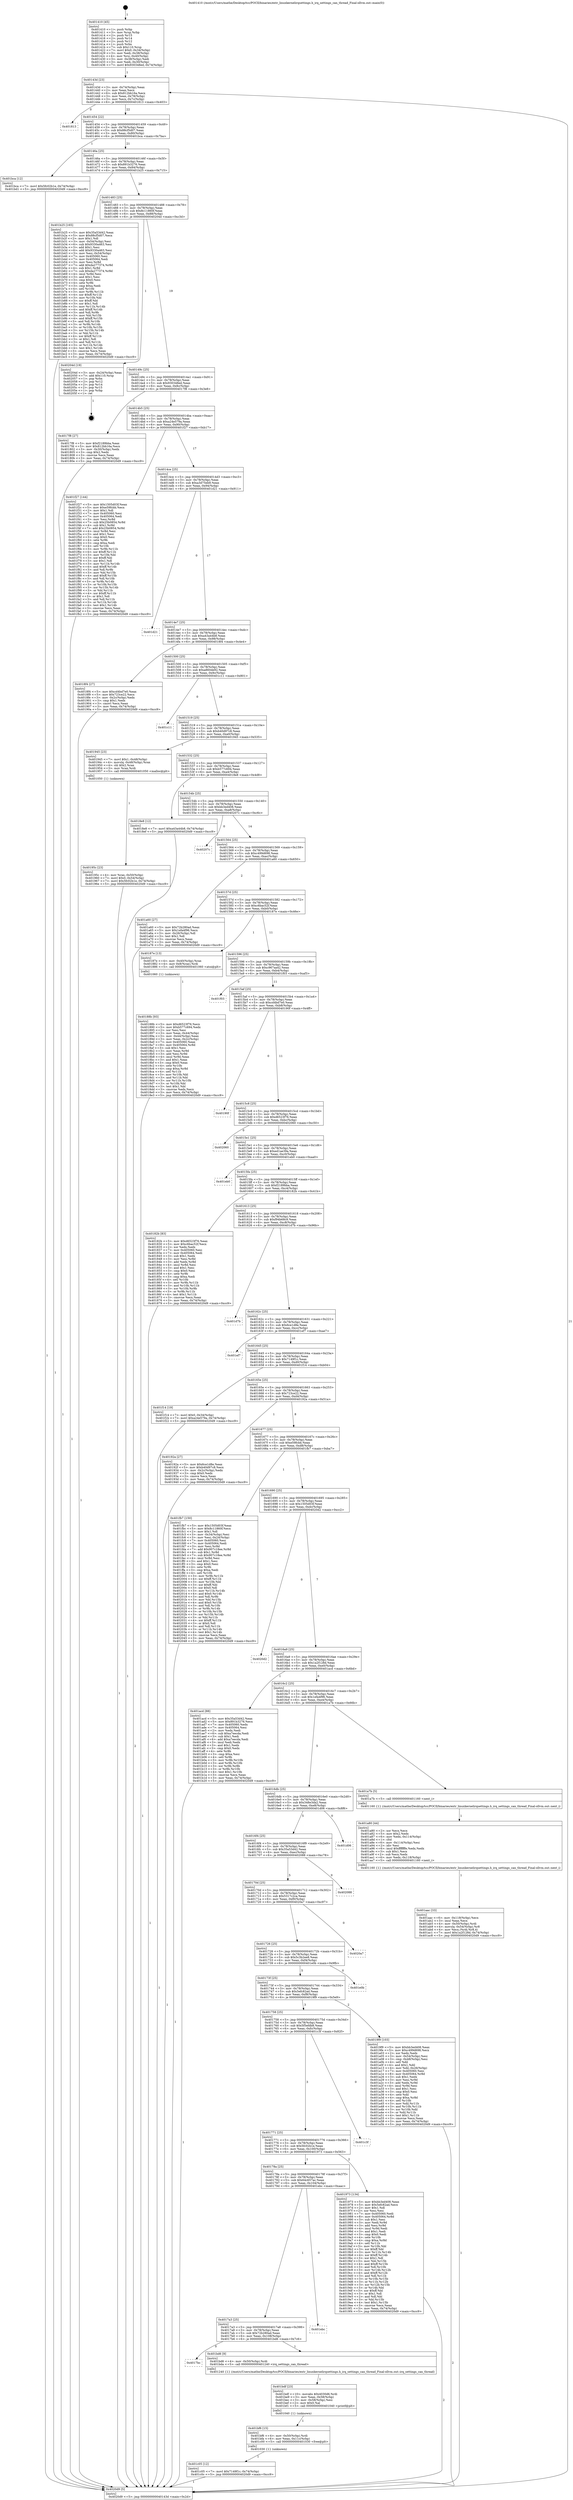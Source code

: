 digraph "0x401410" {
  label = "0x401410 (/mnt/c/Users/mathe/Desktop/tcc/POCII/binaries/extr_linuxkernelirqsettings.h_irq_settings_can_thread_Final-ollvm.out::main(0))"
  labelloc = "t"
  node[shape=record]

  Entry [label="",width=0.3,height=0.3,shape=circle,fillcolor=black,style=filled]
  "0x40143d" [label="{
     0x40143d [23]\l
     | [instrs]\l
     &nbsp;&nbsp;0x40143d \<+3\>: mov -0x74(%rbp),%eax\l
     &nbsp;&nbsp;0x401440 \<+2\>: mov %eax,%ecx\l
     &nbsp;&nbsp;0x401442 \<+6\>: sub $0x812bb16a,%ecx\l
     &nbsp;&nbsp;0x401448 \<+3\>: mov %eax,-0x78(%rbp)\l
     &nbsp;&nbsp;0x40144b \<+3\>: mov %ecx,-0x7c(%rbp)\l
     &nbsp;&nbsp;0x40144e \<+6\>: je 0000000000401813 \<main+0x403\>\l
  }"]
  "0x401813" [label="{
     0x401813\l
  }", style=dashed]
  "0x401454" [label="{
     0x401454 [22]\l
     | [instrs]\l
     &nbsp;&nbsp;0x401454 \<+5\>: jmp 0000000000401459 \<main+0x49\>\l
     &nbsp;&nbsp;0x401459 \<+3\>: mov -0x78(%rbp),%eax\l
     &nbsp;&nbsp;0x40145c \<+5\>: sub $0x88cf5d07,%eax\l
     &nbsp;&nbsp;0x401461 \<+3\>: mov %eax,-0x80(%rbp)\l
     &nbsp;&nbsp;0x401464 \<+6\>: je 0000000000401bca \<main+0x7ba\>\l
  }"]
  Exit [label="",width=0.3,height=0.3,shape=circle,fillcolor=black,style=filled,peripheries=2]
  "0x401bca" [label="{
     0x401bca [12]\l
     | [instrs]\l
     &nbsp;&nbsp;0x401bca \<+7\>: movl $0x5fc02b1e,-0x74(%rbp)\l
     &nbsp;&nbsp;0x401bd1 \<+5\>: jmp 00000000004020d9 \<main+0xcc9\>\l
  }"]
  "0x40146a" [label="{
     0x40146a [25]\l
     | [instrs]\l
     &nbsp;&nbsp;0x40146a \<+5\>: jmp 000000000040146f \<main+0x5f\>\l
     &nbsp;&nbsp;0x40146f \<+3\>: mov -0x78(%rbp),%eax\l
     &nbsp;&nbsp;0x401472 \<+5\>: sub $0x891b3276,%eax\l
     &nbsp;&nbsp;0x401477 \<+6\>: mov %eax,-0x84(%rbp)\l
     &nbsp;&nbsp;0x40147d \<+6\>: je 0000000000401b25 \<main+0x715\>\l
  }"]
  "0x401c05" [label="{
     0x401c05 [12]\l
     | [instrs]\l
     &nbsp;&nbsp;0x401c05 \<+7\>: movl $0x7149f1c,-0x74(%rbp)\l
     &nbsp;&nbsp;0x401c0c \<+5\>: jmp 00000000004020d9 \<main+0xcc9\>\l
  }"]
  "0x401b25" [label="{
     0x401b25 [165]\l
     | [instrs]\l
     &nbsp;&nbsp;0x401b25 \<+5\>: mov $0x35a53d42,%eax\l
     &nbsp;&nbsp;0x401b2a \<+5\>: mov $0x88cf5d07,%ecx\l
     &nbsp;&nbsp;0x401b2f \<+2\>: mov $0x1,%dl\l
     &nbsp;&nbsp;0x401b31 \<+3\>: mov -0x54(%rbp),%esi\l
     &nbsp;&nbsp;0x401b34 \<+6\>: sub $0x9330a463,%esi\l
     &nbsp;&nbsp;0x401b3a \<+3\>: add $0x1,%esi\l
     &nbsp;&nbsp;0x401b3d \<+6\>: add $0x9330a463,%esi\l
     &nbsp;&nbsp;0x401b43 \<+3\>: mov %esi,-0x54(%rbp)\l
     &nbsp;&nbsp;0x401b46 \<+7\>: mov 0x405060,%esi\l
     &nbsp;&nbsp;0x401b4d \<+7\>: mov 0x405064,%edi\l
     &nbsp;&nbsp;0x401b54 \<+3\>: mov %esi,%r8d\l
     &nbsp;&nbsp;0x401b57 \<+7\>: add $0xda277374,%r8d\l
     &nbsp;&nbsp;0x401b5e \<+4\>: sub $0x1,%r8d\l
     &nbsp;&nbsp;0x401b62 \<+7\>: sub $0xda277374,%r8d\l
     &nbsp;&nbsp;0x401b69 \<+4\>: imul %r8d,%esi\l
     &nbsp;&nbsp;0x401b6d \<+3\>: and $0x1,%esi\l
     &nbsp;&nbsp;0x401b70 \<+3\>: cmp $0x0,%esi\l
     &nbsp;&nbsp;0x401b73 \<+4\>: sete %r9b\l
     &nbsp;&nbsp;0x401b77 \<+3\>: cmp $0xa,%edi\l
     &nbsp;&nbsp;0x401b7a \<+4\>: setl %r10b\l
     &nbsp;&nbsp;0x401b7e \<+3\>: mov %r9b,%r11b\l
     &nbsp;&nbsp;0x401b81 \<+4\>: xor $0xff,%r11b\l
     &nbsp;&nbsp;0x401b85 \<+3\>: mov %r10b,%bl\l
     &nbsp;&nbsp;0x401b88 \<+3\>: xor $0xff,%bl\l
     &nbsp;&nbsp;0x401b8b \<+3\>: xor $0x1,%dl\l
     &nbsp;&nbsp;0x401b8e \<+3\>: mov %r11b,%r14b\l
     &nbsp;&nbsp;0x401b91 \<+4\>: and $0xff,%r14b\l
     &nbsp;&nbsp;0x401b95 \<+3\>: and %dl,%r9b\l
     &nbsp;&nbsp;0x401b98 \<+3\>: mov %bl,%r15b\l
     &nbsp;&nbsp;0x401b9b \<+4\>: and $0xff,%r15b\l
     &nbsp;&nbsp;0x401b9f \<+3\>: and %dl,%r10b\l
     &nbsp;&nbsp;0x401ba2 \<+3\>: or %r9b,%r14b\l
     &nbsp;&nbsp;0x401ba5 \<+3\>: or %r10b,%r15b\l
     &nbsp;&nbsp;0x401ba8 \<+3\>: xor %r15b,%r14b\l
     &nbsp;&nbsp;0x401bab \<+3\>: or %bl,%r11b\l
     &nbsp;&nbsp;0x401bae \<+4\>: xor $0xff,%r11b\l
     &nbsp;&nbsp;0x401bb2 \<+3\>: or $0x1,%dl\l
     &nbsp;&nbsp;0x401bb5 \<+3\>: and %dl,%r11b\l
     &nbsp;&nbsp;0x401bb8 \<+3\>: or %r11b,%r14b\l
     &nbsp;&nbsp;0x401bbb \<+4\>: test $0x1,%r14b\l
     &nbsp;&nbsp;0x401bbf \<+3\>: cmovne %ecx,%eax\l
     &nbsp;&nbsp;0x401bc2 \<+3\>: mov %eax,-0x74(%rbp)\l
     &nbsp;&nbsp;0x401bc5 \<+5\>: jmp 00000000004020d9 \<main+0xcc9\>\l
  }"]
  "0x401483" [label="{
     0x401483 [25]\l
     | [instrs]\l
     &nbsp;&nbsp;0x401483 \<+5\>: jmp 0000000000401488 \<main+0x78\>\l
     &nbsp;&nbsp;0x401488 \<+3\>: mov -0x78(%rbp),%eax\l
     &nbsp;&nbsp;0x40148b \<+5\>: sub $0x8c11860f,%eax\l
     &nbsp;&nbsp;0x401490 \<+6\>: mov %eax,-0x88(%rbp)\l
     &nbsp;&nbsp;0x401496 \<+6\>: je 000000000040204d \<main+0xc3d\>\l
  }"]
  "0x401bf6" [label="{
     0x401bf6 [15]\l
     | [instrs]\l
     &nbsp;&nbsp;0x401bf6 \<+4\>: mov -0x50(%rbp),%rdi\l
     &nbsp;&nbsp;0x401bfa \<+6\>: mov %eax,-0x11c(%rbp)\l
     &nbsp;&nbsp;0x401c00 \<+5\>: call 0000000000401030 \<free@plt\>\l
     | [calls]\l
     &nbsp;&nbsp;0x401030 \{1\} (unknown)\l
  }"]
  "0x40204d" [label="{
     0x40204d [19]\l
     | [instrs]\l
     &nbsp;&nbsp;0x40204d \<+3\>: mov -0x24(%rbp),%eax\l
     &nbsp;&nbsp;0x402050 \<+7\>: add $0x110,%rsp\l
     &nbsp;&nbsp;0x402057 \<+1\>: pop %rbx\l
     &nbsp;&nbsp;0x402058 \<+2\>: pop %r12\l
     &nbsp;&nbsp;0x40205a \<+2\>: pop %r14\l
     &nbsp;&nbsp;0x40205c \<+2\>: pop %r15\l
     &nbsp;&nbsp;0x40205e \<+1\>: pop %rbp\l
     &nbsp;&nbsp;0x40205f \<+1\>: ret\l
  }"]
  "0x40149c" [label="{
     0x40149c [25]\l
     | [instrs]\l
     &nbsp;&nbsp;0x40149c \<+5\>: jmp 00000000004014a1 \<main+0x91\>\l
     &nbsp;&nbsp;0x4014a1 \<+3\>: mov -0x78(%rbp),%eax\l
     &nbsp;&nbsp;0x4014a4 \<+5\>: sub $0x930348ed,%eax\l
     &nbsp;&nbsp;0x4014a9 \<+6\>: mov %eax,-0x8c(%rbp)\l
     &nbsp;&nbsp;0x4014af \<+6\>: je 00000000004017f8 \<main+0x3e8\>\l
  }"]
  "0x401bdf" [label="{
     0x401bdf [23]\l
     | [instrs]\l
     &nbsp;&nbsp;0x401bdf \<+10\>: movabs $0x4030d6,%rdi\l
     &nbsp;&nbsp;0x401be9 \<+3\>: mov %eax,-0x58(%rbp)\l
     &nbsp;&nbsp;0x401bec \<+3\>: mov -0x58(%rbp),%esi\l
     &nbsp;&nbsp;0x401bef \<+2\>: mov $0x0,%al\l
     &nbsp;&nbsp;0x401bf1 \<+5\>: call 0000000000401040 \<printf@plt\>\l
     | [calls]\l
     &nbsp;&nbsp;0x401040 \{1\} (unknown)\l
  }"]
  "0x4017f8" [label="{
     0x4017f8 [27]\l
     | [instrs]\l
     &nbsp;&nbsp;0x4017f8 \<+5\>: mov $0xf2189bba,%eax\l
     &nbsp;&nbsp;0x4017fd \<+5\>: mov $0x812bb16a,%ecx\l
     &nbsp;&nbsp;0x401802 \<+3\>: mov -0x30(%rbp),%edx\l
     &nbsp;&nbsp;0x401805 \<+3\>: cmp $0x2,%edx\l
     &nbsp;&nbsp;0x401808 \<+3\>: cmovne %ecx,%eax\l
     &nbsp;&nbsp;0x40180b \<+3\>: mov %eax,-0x74(%rbp)\l
     &nbsp;&nbsp;0x40180e \<+5\>: jmp 00000000004020d9 \<main+0xcc9\>\l
  }"]
  "0x4014b5" [label="{
     0x4014b5 [25]\l
     | [instrs]\l
     &nbsp;&nbsp;0x4014b5 \<+5\>: jmp 00000000004014ba \<main+0xaa\>\l
     &nbsp;&nbsp;0x4014ba \<+3\>: mov -0x78(%rbp),%eax\l
     &nbsp;&nbsp;0x4014bd \<+5\>: sub $0xa24e579a,%eax\l
     &nbsp;&nbsp;0x4014c2 \<+6\>: mov %eax,-0x90(%rbp)\l
     &nbsp;&nbsp;0x4014c8 \<+6\>: je 0000000000401f27 \<main+0xb17\>\l
  }"]
  "0x4020d9" [label="{
     0x4020d9 [5]\l
     | [instrs]\l
     &nbsp;&nbsp;0x4020d9 \<+5\>: jmp 000000000040143d \<main+0x2d\>\l
  }"]
  "0x401410" [label="{
     0x401410 [45]\l
     | [instrs]\l
     &nbsp;&nbsp;0x401410 \<+1\>: push %rbp\l
     &nbsp;&nbsp;0x401411 \<+3\>: mov %rsp,%rbp\l
     &nbsp;&nbsp;0x401414 \<+2\>: push %r15\l
     &nbsp;&nbsp;0x401416 \<+2\>: push %r14\l
     &nbsp;&nbsp;0x401418 \<+2\>: push %r12\l
     &nbsp;&nbsp;0x40141a \<+1\>: push %rbx\l
     &nbsp;&nbsp;0x40141b \<+7\>: sub $0x110,%rsp\l
     &nbsp;&nbsp;0x401422 \<+7\>: movl $0x0,-0x34(%rbp)\l
     &nbsp;&nbsp;0x401429 \<+3\>: mov %edi,-0x38(%rbp)\l
     &nbsp;&nbsp;0x40142c \<+4\>: mov %rsi,-0x40(%rbp)\l
     &nbsp;&nbsp;0x401430 \<+3\>: mov -0x38(%rbp),%edi\l
     &nbsp;&nbsp;0x401433 \<+3\>: mov %edi,-0x30(%rbp)\l
     &nbsp;&nbsp;0x401436 \<+7\>: movl $0x930348ed,-0x74(%rbp)\l
  }"]
  "0x4017bc" [label="{
     0x4017bc\l
  }", style=dashed]
  "0x401f27" [label="{
     0x401f27 [144]\l
     | [instrs]\l
     &nbsp;&nbsp;0x401f27 \<+5\>: mov $0x1505d03f,%eax\l
     &nbsp;&nbsp;0x401f2c \<+5\>: mov $0xe59fcbb,%ecx\l
     &nbsp;&nbsp;0x401f31 \<+2\>: mov $0x1,%dl\l
     &nbsp;&nbsp;0x401f33 \<+7\>: mov 0x405060,%esi\l
     &nbsp;&nbsp;0x401f3a \<+7\>: mov 0x405064,%edi\l
     &nbsp;&nbsp;0x401f41 \<+3\>: mov %esi,%r8d\l
     &nbsp;&nbsp;0x401f44 \<+7\>: sub $0x25b0854,%r8d\l
     &nbsp;&nbsp;0x401f4b \<+4\>: sub $0x1,%r8d\l
     &nbsp;&nbsp;0x401f4f \<+7\>: add $0x25b0854,%r8d\l
     &nbsp;&nbsp;0x401f56 \<+4\>: imul %r8d,%esi\l
     &nbsp;&nbsp;0x401f5a \<+3\>: and $0x1,%esi\l
     &nbsp;&nbsp;0x401f5d \<+3\>: cmp $0x0,%esi\l
     &nbsp;&nbsp;0x401f60 \<+4\>: sete %r9b\l
     &nbsp;&nbsp;0x401f64 \<+3\>: cmp $0xa,%edi\l
     &nbsp;&nbsp;0x401f67 \<+4\>: setl %r10b\l
     &nbsp;&nbsp;0x401f6b \<+3\>: mov %r9b,%r11b\l
     &nbsp;&nbsp;0x401f6e \<+4\>: xor $0xff,%r11b\l
     &nbsp;&nbsp;0x401f72 \<+3\>: mov %r10b,%bl\l
     &nbsp;&nbsp;0x401f75 \<+3\>: xor $0xff,%bl\l
     &nbsp;&nbsp;0x401f78 \<+3\>: xor $0x1,%dl\l
     &nbsp;&nbsp;0x401f7b \<+3\>: mov %r11b,%r14b\l
     &nbsp;&nbsp;0x401f7e \<+4\>: and $0xff,%r14b\l
     &nbsp;&nbsp;0x401f82 \<+3\>: and %dl,%r9b\l
     &nbsp;&nbsp;0x401f85 \<+3\>: mov %bl,%r15b\l
     &nbsp;&nbsp;0x401f88 \<+4\>: and $0xff,%r15b\l
     &nbsp;&nbsp;0x401f8c \<+3\>: and %dl,%r10b\l
     &nbsp;&nbsp;0x401f8f \<+3\>: or %r9b,%r14b\l
     &nbsp;&nbsp;0x401f92 \<+3\>: or %r10b,%r15b\l
     &nbsp;&nbsp;0x401f95 \<+3\>: xor %r15b,%r14b\l
     &nbsp;&nbsp;0x401f98 \<+3\>: or %bl,%r11b\l
     &nbsp;&nbsp;0x401f9b \<+4\>: xor $0xff,%r11b\l
     &nbsp;&nbsp;0x401f9f \<+3\>: or $0x1,%dl\l
     &nbsp;&nbsp;0x401fa2 \<+3\>: and %dl,%r11b\l
     &nbsp;&nbsp;0x401fa5 \<+3\>: or %r11b,%r14b\l
     &nbsp;&nbsp;0x401fa8 \<+4\>: test $0x1,%r14b\l
     &nbsp;&nbsp;0x401fac \<+3\>: cmovne %ecx,%eax\l
     &nbsp;&nbsp;0x401faf \<+3\>: mov %eax,-0x74(%rbp)\l
     &nbsp;&nbsp;0x401fb2 \<+5\>: jmp 00000000004020d9 \<main+0xcc9\>\l
  }"]
  "0x4014ce" [label="{
     0x4014ce [25]\l
     | [instrs]\l
     &nbsp;&nbsp;0x4014ce \<+5\>: jmp 00000000004014d3 \<main+0xc3\>\l
     &nbsp;&nbsp;0x4014d3 \<+3\>: mov -0x78(%rbp),%eax\l
     &nbsp;&nbsp;0x4014d6 \<+5\>: sub $0xa3d75eb9,%eax\l
     &nbsp;&nbsp;0x4014db \<+6\>: mov %eax,-0x94(%rbp)\l
     &nbsp;&nbsp;0x4014e1 \<+6\>: je 0000000000401d21 \<main+0x911\>\l
  }"]
  "0x401bd6" [label="{
     0x401bd6 [9]\l
     | [instrs]\l
     &nbsp;&nbsp;0x401bd6 \<+4\>: mov -0x50(%rbp),%rdi\l
     &nbsp;&nbsp;0x401bda \<+5\>: call 0000000000401240 \<irq_settings_can_thread\>\l
     | [calls]\l
     &nbsp;&nbsp;0x401240 \{1\} (/mnt/c/Users/mathe/Desktop/tcc/POCII/binaries/extr_linuxkernelirqsettings.h_irq_settings_can_thread_Final-ollvm.out::irq_settings_can_thread)\l
  }"]
  "0x401d21" [label="{
     0x401d21\l
  }", style=dashed]
  "0x4014e7" [label="{
     0x4014e7 [25]\l
     | [instrs]\l
     &nbsp;&nbsp;0x4014e7 \<+5\>: jmp 00000000004014ec \<main+0xdc\>\l
     &nbsp;&nbsp;0x4014ec \<+3\>: mov -0x78(%rbp),%eax\l
     &nbsp;&nbsp;0x4014ef \<+5\>: sub $0xa43a44b8,%eax\l
     &nbsp;&nbsp;0x4014f4 \<+6\>: mov %eax,-0x98(%rbp)\l
     &nbsp;&nbsp;0x4014fa \<+6\>: je 00000000004018f4 \<main+0x4e4\>\l
  }"]
  "0x4017a3" [label="{
     0x4017a3 [25]\l
     | [instrs]\l
     &nbsp;&nbsp;0x4017a3 \<+5\>: jmp 00000000004017a8 \<main+0x398\>\l
     &nbsp;&nbsp;0x4017a8 \<+3\>: mov -0x78(%rbp),%eax\l
     &nbsp;&nbsp;0x4017ab \<+5\>: sub $0x72b280ad,%eax\l
     &nbsp;&nbsp;0x4017b0 \<+6\>: mov %eax,-0x108(%rbp)\l
     &nbsp;&nbsp;0x4017b6 \<+6\>: je 0000000000401bd6 \<main+0x7c6\>\l
  }"]
  "0x4018f4" [label="{
     0x4018f4 [27]\l
     | [instrs]\l
     &nbsp;&nbsp;0x4018f4 \<+5\>: mov $0xcd4bd7e0,%eax\l
     &nbsp;&nbsp;0x4018f9 \<+5\>: mov $0x723ce22,%ecx\l
     &nbsp;&nbsp;0x4018fe \<+3\>: mov -0x2c(%rbp),%edx\l
     &nbsp;&nbsp;0x401901 \<+3\>: cmp $0x1,%edx\l
     &nbsp;&nbsp;0x401904 \<+3\>: cmovl %ecx,%eax\l
     &nbsp;&nbsp;0x401907 \<+3\>: mov %eax,-0x74(%rbp)\l
     &nbsp;&nbsp;0x40190a \<+5\>: jmp 00000000004020d9 \<main+0xcc9\>\l
  }"]
  "0x401500" [label="{
     0x401500 [25]\l
     | [instrs]\l
     &nbsp;&nbsp;0x401500 \<+5\>: jmp 0000000000401505 \<main+0xf5\>\l
     &nbsp;&nbsp;0x401505 \<+3\>: mov -0x78(%rbp),%eax\l
     &nbsp;&nbsp;0x401508 \<+5\>: sub $0xa860de92,%eax\l
     &nbsp;&nbsp;0x40150d \<+6\>: mov %eax,-0x9c(%rbp)\l
     &nbsp;&nbsp;0x401513 \<+6\>: je 0000000000401c11 \<main+0x801\>\l
  }"]
  "0x401ebc" [label="{
     0x401ebc\l
  }", style=dashed]
  "0x401c11" [label="{
     0x401c11\l
  }", style=dashed]
  "0x401519" [label="{
     0x401519 [25]\l
     | [instrs]\l
     &nbsp;&nbsp;0x401519 \<+5\>: jmp 000000000040151e \<main+0x10e\>\l
     &nbsp;&nbsp;0x40151e \<+3\>: mov -0x78(%rbp),%eax\l
     &nbsp;&nbsp;0x401521 \<+5\>: sub $0xb40d97c8,%eax\l
     &nbsp;&nbsp;0x401526 \<+6\>: mov %eax,-0xa0(%rbp)\l
     &nbsp;&nbsp;0x40152c \<+6\>: je 0000000000401945 \<main+0x535\>\l
  }"]
  "0x401aac" [label="{
     0x401aac [33]\l
     | [instrs]\l
     &nbsp;&nbsp;0x401aac \<+6\>: mov -0x118(%rbp),%ecx\l
     &nbsp;&nbsp;0x401ab2 \<+3\>: imul %eax,%ecx\l
     &nbsp;&nbsp;0x401ab5 \<+4\>: mov -0x50(%rbp),%rdi\l
     &nbsp;&nbsp;0x401ab9 \<+4\>: movslq -0x54(%rbp),%r8\l
     &nbsp;&nbsp;0x401abd \<+4\>: mov %ecx,(%rdi,%r8,4)\l
     &nbsp;&nbsp;0x401ac1 \<+7\>: movl $0x1a2f128d,-0x74(%rbp)\l
     &nbsp;&nbsp;0x401ac8 \<+5\>: jmp 00000000004020d9 \<main+0xcc9\>\l
  }"]
  "0x401945" [label="{
     0x401945 [23]\l
     | [instrs]\l
     &nbsp;&nbsp;0x401945 \<+7\>: movl $0x1,-0x48(%rbp)\l
     &nbsp;&nbsp;0x40194c \<+4\>: movslq -0x48(%rbp),%rax\l
     &nbsp;&nbsp;0x401950 \<+4\>: shl $0x2,%rax\l
     &nbsp;&nbsp;0x401954 \<+3\>: mov %rax,%rdi\l
     &nbsp;&nbsp;0x401957 \<+5\>: call 0000000000401050 \<malloc@plt\>\l
     | [calls]\l
     &nbsp;&nbsp;0x401050 \{1\} (unknown)\l
  }"]
  "0x401532" [label="{
     0x401532 [25]\l
     | [instrs]\l
     &nbsp;&nbsp;0x401532 \<+5\>: jmp 0000000000401537 \<main+0x127\>\l
     &nbsp;&nbsp;0x401537 \<+3\>: mov -0x78(%rbp),%eax\l
     &nbsp;&nbsp;0x40153a \<+5\>: sub $0xb577c694,%eax\l
     &nbsp;&nbsp;0x40153f \<+6\>: mov %eax,-0xa4(%rbp)\l
     &nbsp;&nbsp;0x401545 \<+6\>: je 00000000004018e8 \<main+0x4d8\>\l
  }"]
  "0x401a80" [label="{
     0x401a80 [44]\l
     | [instrs]\l
     &nbsp;&nbsp;0x401a80 \<+2\>: xor %ecx,%ecx\l
     &nbsp;&nbsp;0x401a82 \<+5\>: mov $0x2,%edx\l
     &nbsp;&nbsp;0x401a87 \<+6\>: mov %edx,-0x114(%rbp)\l
     &nbsp;&nbsp;0x401a8d \<+1\>: cltd\l
     &nbsp;&nbsp;0x401a8e \<+6\>: mov -0x114(%rbp),%esi\l
     &nbsp;&nbsp;0x401a94 \<+2\>: idiv %esi\l
     &nbsp;&nbsp;0x401a96 \<+6\>: imul $0xfffffffe,%edx,%edx\l
     &nbsp;&nbsp;0x401a9c \<+3\>: sub $0x1,%ecx\l
     &nbsp;&nbsp;0x401a9f \<+2\>: sub %ecx,%edx\l
     &nbsp;&nbsp;0x401aa1 \<+6\>: mov %edx,-0x118(%rbp)\l
     &nbsp;&nbsp;0x401aa7 \<+5\>: call 0000000000401160 \<next_i\>\l
     | [calls]\l
     &nbsp;&nbsp;0x401160 \{1\} (/mnt/c/Users/mathe/Desktop/tcc/POCII/binaries/extr_linuxkernelirqsettings.h_irq_settings_can_thread_Final-ollvm.out::next_i)\l
  }"]
  "0x4018e8" [label="{
     0x4018e8 [12]\l
     | [instrs]\l
     &nbsp;&nbsp;0x4018e8 \<+7\>: movl $0xa43a44b8,-0x74(%rbp)\l
     &nbsp;&nbsp;0x4018ef \<+5\>: jmp 00000000004020d9 \<main+0xcc9\>\l
  }"]
  "0x40154b" [label="{
     0x40154b [25]\l
     | [instrs]\l
     &nbsp;&nbsp;0x40154b \<+5\>: jmp 0000000000401550 \<main+0x140\>\l
     &nbsp;&nbsp;0x401550 \<+3\>: mov -0x78(%rbp),%eax\l
     &nbsp;&nbsp;0x401553 \<+5\>: sub $0xbb3ed408,%eax\l
     &nbsp;&nbsp;0x401558 \<+6\>: mov %eax,-0xa8(%rbp)\l
     &nbsp;&nbsp;0x40155e \<+6\>: je 000000000040207c \<main+0xc6c\>\l
  }"]
  "0x40178a" [label="{
     0x40178a [25]\l
     | [instrs]\l
     &nbsp;&nbsp;0x40178a \<+5\>: jmp 000000000040178f \<main+0x37f\>\l
     &nbsp;&nbsp;0x40178f \<+3\>: mov -0x78(%rbp),%eax\l
     &nbsp;&nbsp;0x401792 \<+5\>: sub $0x64c657ac,%eax\l
     &nbsp;&nbsp;0x401797 \<+6\>: mov %eax,-0x104(%rbp)\l
     &nbsp;&nbsp;0x40179d \<+6\>: je 0000000000401ebc \<main+0xaac\>\l
  }"]
  "0x40207c" [label="{
     0x40207c\l
  }", style=dashed]
  "0x401564" [label="{
     0x401564 [25]\l
     | [instrs]\l
     &nbsp;&nbsp;0x401564 \<+5\>: jmp 0000000000401569 \<main+0x159\>\l
     &nbsp;&nbsp;0x401569 \<+3\>: mov -0x78(%rbp),%eax\l
     &nbsp;&nbsp;0x40156c \<+5\>: sub $0xc499d698,%eax\l
     &nbsp;&nbsp;0x401571 \<+6\>: mov %eax,-0xac(%rbp)\l
     &nbsp;&nbsp;0x401577 \<+6\>: je 0000000000401a60 \<main+0x650\>\l
  }"]
  "0x401973" [label="{
     0x401973 [134]\l
     | [instrs]\l
     &nbsp;&nbsp;0x401973 \<+5\>: mov $0xbb3ed408,%eax\l
     &nbsp;&nbsp;0x401978 \<+5\>: mov $0x5efc82ad,%ecx\l
     &nbsp;&nbsp;0x40197d \<+2\>: mov $0x1,%dl\l
     &nbsp;&nbsp;0x40197f \<+2\>: xor %esi,%esi\l
     &nbsp;&nbsp;0x401981 \<+7\>: mov 0x405060,%edi\l
     &nbsp;&nbsp;0x401988 \<+8\>: mov 0x405064,%r8d\l
     &nbsp;&nbsp;0x401990 \<+3\>: sub $0x1,%esi\l
     &nbsp;&nbsp;0x401993 \<+3\>: mov %edi,%r9d\l
     &nbsp;&nbsp;0x401996 \<+3\>: add %esi,%r9d\l
     &nbsp;&nbsp;0x401999 \<+4\>: imul %r9d,%edi\l
     &nbsp;&nbsp;0x40199d \<+3\>: and $0x1,%edi\l
     &nbsp;&nbsp;0x4019a0 \<+3\>: cmp $0x0,%edi\l
     &nbsp;&nbsp;0x4019a3 \<+4\>: sete %r10b\l
     &nbsp;&nbsp;0x4019a7 \<+4\>: cmp $0xa,%r8d\l
     &nbsp;&nbsp;0x4019ab \<+4\>: setl %r11b\l
     &nbsp;&nbsp;0x4019af \<+3\>: mov %r10b,%bl\l
     &nbsp;&nbsp;0x4019b2 \<+3\>: xor $0xff,%bl\l
     &nbsp;&nbsp;0x4019b5 \<+3\>: mov %r11b,%r14b\l
     &nbsp;&nbsp;0x4019b8 \<+4\>: xor $0xff,%r14b\l
     &nbsp;&nbsp;0x4019bc \<+3\>: xor $0x1,%dl\l
     &nbsp;&nbsp;0x4019bf \<+3\>: mov %bl,%r15b\l
     &nbsp;&nbsp;0x4019c2 \<+4\>: and $0xff,%r15b\l
     &nbsp;&nbsp;0x4019c6 \<+3\>: and %dl,%r10b\l
     &nbsp;&nbsp;0x4019c9 \<+3\>: mov %r14b,%r12b\l
     &nbsp;&nbsp;0x4019cc \<+4\>: and $0xff,%r12b\l
     &nbsp;&nbsp;0x4019d0 \<+3\>: and %dl,%r11b\l
     &nbsp;&nbsp;0x4019d3 \<+3\>: or %r10b,%r15b\l
     &nbsp;&nbsp;0x4019d6 \<+3\>: or %r11b,%r12b\l
     &nbsp;&nbsp;0x4019d9 \<+3\>: xor %r12b,%r15b\l
     &nbsp;&nbsp;0x4019dc \<+3\>: or %r14b,%bl\l
     &nbsp;&nbsp;0x4019df \<+3\>: xor $0xff,%bl\l
     &nbsp;&nbsp;0x4019e2 \<+3\>: or $0x1,%dl\l
     &nbsp;&nbsp;0x4019e5 \<+2\>: and %dl,%bl\l
     &nbsp;&nbsp;0x4019e7 \<+3\>: or %bl,%r15b\l
     &nbsp;&nbsp;0x4019ea \<+4\>: test $0x1,%r15b\l
     &nbsp;&nbsp;0x4019ee \<+3\>: cmovne %ecx,%eax\l
     &nbsp;&nbsp;0x4019f1 \<+3\>: mov %eax,-0x74(%rbp)\l
     &nbsp;&nbsp;0x4019f4 \<+5\>: jmp 00000000004020d9 \<main+0xcc9\>\l
  }"]
  "0x401a60" [label="{
     0x401a60 [27]\l
     | [instrs]\l
     &nbsp;&nbsp;0x401a60 \<+5\>: mov $0x72b280ad,%eax\l
     &nbsp;&nbsp;0x401a65 \<+5\>: mov $0x1efa4f96,%ecx\l
     &nbsp;&nbsp;0x401a6a \<+3\>: mov -0x26(%rbp),%dl\l
     &nbsp;&nbsp;0x401a6d \<+3\>: test $0x1,%dl\l
     &nbsp;&nbsp;0x401a70 \<+3\>: cmovne %ecx,%eax\l
     &nbsp;&nbsp;0x401a73 \<+3\>: mov %eax,-0x74(%rbp)\l
     &nbsp;&nbsp;0x401a76 \<+5\>: jmp 00000000004020d9 \<main+0xcc9\>\l
  }"]
  "0x40157d" [label="{
     0x40157d [25]\l
     | [instrs]\l
     &nbsp;&nbsp;0x40157d \<+5\>: jmp 0000000000401582 \<main+0x172\>\l
     &nbsp;&nbsp;0x401582 \<+3\>: mov -0x78(%rbp),%eax\l
     &nbsp;&nbsp;0x401585 \<+5\>: sub $0xc6bac52f,%eax\l
     &nbsp;&nbsp;0x40158a \<+6\>: mov %eax,-0xb0(%rbp)\l
     &nbsp;&nbsp;0x401590 \<+6\>: je 000000000040187e \<main+0x46e\>\l
  }"]
  "0x401771" [label="{
     0x401771 [25]\l
     | [instrs]\l
     &nbsp;&nbsp;0x401771 \<+5\>: jmp 0000000000401776 \<main+0x366\>\l
     &nbsp;&nbsp;0x401776 \<+3\>: mov -0x78(%rbp),%eax\l
     &nbsp;&nbsp;0x401779 \<+5\>: sub $0x5fc02b1e,%eax\l
     &nbsp;&nbsp;0x40177e \<+6\>: mov %eax,-0x100(%rbp)\l
     &nbsp;&nbsp;0x401784 \<+6\>: je 0000000000401973 \<main+0x563\>\l
  }"]
  "0x40187e" [label="{
     0x40187e [13]\l
     | [instrs]\l
     &nbsp;&nbsp;0x40187e \<+4\>: mov -0x40(%rbp),%rax\l
     &nbsp;&nbsp;0x401882 \<+4\>: mov 0x8(%rax),%rdi\l
     &nbsp;&nbsp;0x401886 \<+5\>: call 0000000000401060 \<atoi@plt\>\l
     | [calls]\l
     &nbsp;&nbsp;0x401060 \{1\} (unknown)\l
  }"]
  "0x401596" [label="{
     0x401596 [25]\l
     | [instrs]\l
     &nbsp;&nbsp;0x401596 \<+5\>: jmp 000000000040159b \<main+0x18b\>\l
     &nbsp;&nbsp;0x40159b \<+3\>: mov -0x78(%rbp),%eax\l
     &nbsp;&nbsp;0x40159e \<+5\>: sub $0xc967aa42,%eax\l
     &nbsp;&nbsp;0x4015a3 \<+6\>: mov %eax,-0xb4(%rbp)\l
     &nbsp;&nbsp;0x4015a9 \<+6\>: je 0000000000401f03 \<main+0xaf3\>\l
  }"]
  "0x401c3f" [label="{
     0x401c3f\l
  }", style=dashed]
  "0x401f03" [label="{
     0x401f03\l
  }", style=dashed]
  "0x4015af" [label="{
     0x4015af [25]\l
     | [instrs]\l
     &nbsp;&nbsp;0x4015af \<+5\>: jmp 00000000004015b4 \<main+0x1a4\>\l
     &nbsp;&nbsp;0x4015b4 \<+3\>: mov -0x78(%rbp),%eax\l
     &nbsp;&nbsp;0x4015b7 \<+5\>: sub $0xcd4bd7e0,%eax\l
     &nbsp;&nbsp;0x4015bc \<+6\>: mov %eax,-0xb8(%rbp)\l
     &nbsp;&nbsp;0x4015c2 \<+6\>: je 000000000040190f \<main+0x4ff\>\l
  }"]
  "0x401758" [label="{
     0x401758 [25]\l
     | [instrs]\l
     &nbsp;&nbsp;0x401758 \<+5\>: jmp 000000000040175d \<main+0x34d\>\l
     &nbsp;&nbsp;0x40175d \<+3\>: mov -0x78(%rbp),%eax\l
     &nbsp;&nbsp;0x401760 \<+5\>: sub $0x5f5efdb8,%eax\l
     &nbsp;&nbsp;0x401765 \<+6\>: mov %eax,-0xfc(%rbp)\l
     &nbsp;&nbsp;0x40176b \<+6\>: je 0000000000401c3f \<main+0x82f\>\l
  }"]
  "0x40190f" [label="{
     0x40190f\l
  }", style=dashed]
  "0x4015c8" [label="{
     0x4015c8 [25]\l
     | [instrs]\l
     &nbsp;&nbsp;0x4015c8 \<+5\>: jmp 00000000004015cd \<main+0x1bd\>\l
     &nbsp;&nbsp;0x4015cd \<+3\>: mov -0x78(%rbp),%eax\l
     &nbsp;&nbsp;0x4015d0 \<+5\>: sub $0xd6523f76,%eax\l
     &nbsp;&nbsp;0x4015d5 \<+6\>: mov %eax,-0xbc(%rbp)\l
     &nbsp;&nbsp;0x4015db \<+6\>: je 0000000000402060 \<main+0xc50\>\l
  }"]
  "0x4019f9" [label="{
     0x4019f9 [103]\l
     | [instrs]\l
     &nbsp;&nbsp;0x4019f9 \<+5\>: mov $0xbb3ed408,%eax\l
     &nbsp;&nbsp;0x4019fe \<+5\>: mov $0xc499d698,%ecx\l
     &nbsp;&nbsp;0x401a03 \<+2\>: xor %edx,%edx\l
     &nbsp;&nbsp;0x401a05 \<+3\>: mov -0x54(%rbp),%esi\l
     &nbsp;&nbsp;0x401a08 \<+3\>: cmp -0x48(%rbp),%esi\l
     &nbsp;&nbsp;0x401a0b \<+4\>: setl %dil\l
     &nbsp;&nbsp;0x401a0f \<+4\>: and $0x1,%dil\l
     &nbsp;&nbsp;0x401a13 \<+4\>: mov %dil,-0x26(%rbp)\l
     &nbsp;&nbsp;0x401a17 \<+7\>: mov 0x405060,%esi\l
     &nbsp;&nbsp;0x401a1e \<+8\>: mov 0x405064,%r8d\l
     &nbsp;&nbsp;0x401a26 \<+3\>: sub $0x1,%edx\l
     &nbsp;&nbsp;0x401a29 \<+3\>: mov %esi,%r9d\l
     &nbsp;&nbsp;0x401a2c \<+3\>: add %edx,%r9d\l
     &nbsp;&nbsp;0x401a2f \<+4\>: imul %r9d,%esi\l
     &nbsp;&nbsp;0x401a33 \<+3\>: and $0x1,%esi\l
     &nbsp;&nbsp;0x401a36 \<+3\>: cmp $0x0,%esi\l
     &nbsp;&nbsp;0x401a39 \<+4\>: sete %dil\l
     &nbsp;&nbsp;0x401a3d \<+4\>: cmp $0xa,%r8d\l
     &nbsp;&nbsp;0x401a41 \<+4\>: setl %r10b\l
     &nbsp;&nbsp;0x401a45 \<+3\>: mov %dil,%r11b\l
     &nbsp;&nbsp;0x401a48 \<+3\>: and %r10b,%r11b\l
     &nbsp;&nbsp;0x401a4b \<+3\>: xor %r10b,%dil\l
     &nbsp;&nbsp;0x401a4e \<+3\>: or %dil,%r11b\l
     &nbsp;&nbsp;0x401a51 \<+4\>: test $0x1,%r11b\l
     &nbsp;&nbsp;0x401a55 \<+3\>: cmovne %ecx,%eax\l
     &nbsp;&nbsp;0x401a58 \<+3\>: mov %eax,-0x74(%rbp)\l
     &nbsp;&nbsp;0x401a5b \<+5\>: jmp 00000000004020d9 \<main+0xcc9\>\l
  }"]
  "0x402060" [label="{
     0x402060\l
  }", style=dashed]
  "0x4015e1" [label="{
     0x4015e1 [25]\l
     | [instrs]\l
     &nbsp;&nbsp;0x4015e1 \<+5\>: jmp 00000000004015e6 \<main+0x1d6\>\l
     &nbsp;&nbsp;0x4015e6 \<+3\>: mov -0x78(%rbp),%eax\l
     &nbsp;&nbsp;0x4015e9 \<+5\>: sub $0xed1ae39a,%eax\l
     &nbsp;&nbsp;0x4015ee \<+6\>: mov %eax,-0xc0(%rbp)\l
     &nbsp;&nbsp;0x4015f4 \<+6\>: je 0000000000401eb0 \<main+0xaa0\>\l
  }"]
  "0x40173f" [label="{
     0x40173f [25]\l
     | [instrs]\l
     &nbsp;&nbsp;0x40173f \<+5\>: jmp 0000000000401744 \<main+0x334\>\l
     &nbsp;&nbsp;0x401744 \<+3\>: mov -0x78(%rbp),%eax\l
     &nbsp;&nbsp;0x401747 \<+5\>: sub $0x5efc82ad,%eax\l
     &nbsp;&nbsp;0x40174c \<+6\>: mov %eax,-0xf8(%rbp)\l
     &nbsp;&nbsp;0x401752 \<+6\>: je 00000000004019f9 \<main+0x5e9\>\l
  }"]
  "0x401eb0" [label="{
     0x401eb0\l
  }", style=dashed]
  "0x4015fa" [label="{
     0x4015fa [25]\l
     | [instrs]\l
     &nbsp;&nbsp;0x4015fa \<+5\>: jmp 00000000004015ff \<main+0x1ef\>\l
     &nbsp;&nbsp;0x4015ff \<+3\>: mov -0x78(%rbp),%eax\l
     &nbsp;&nbsp;0x401602 \<+5\>: sub $0xf2189bba,%eax\l
     &nbsp;&nbsp;0x401607 \<+6\>: mov %eax,-0xc4(%rbp)\l
     &nbsp;&nbsp;0x40160d \<+6\>: je 000000000040182b \<main+0x41b\>\l
  }"]
  "0x401e0b" [label="{
     0x401e0b\l
  }", style=dashed]
  "0x40182b" [label="{
     0x40182b [83]\l
     | [instrs]\l
     &nbsp;&nbsp;0x40182b \<+5\>: mov $0xd6523f76,%eax\l
     &nbsp;&nbsp;0x401830 \<+5\>: mov $0xc6bac52f,%ecx\l
     &nbsp;&nbsp;0x401835 \<+2\>: xor %edx,%edx\l
     &nbsp;&nbsp;0x401837 \<+7\>: mov 0x405060,%esi\l
     &nbsp;&nbsp;0x40183e \<+7\>: mov 0x405064,%edi\l
     &nbsp;&nbsp;0x401845 \<+3\>: sub $0x1,%edx\l
     &nbsp;&nbsp;0x401848 \<+3\>: mov %esi,%r8d\l
     &nbsp;&nbsp;0x40184b \<+3\>: add %edx,%r8d\l
     &nbsp;&nbsp;0x40184e \<+4\>: imul %r8d,%esi\l
     &nbsp;&nbsp;0x401852 \<+3\>: and $0x1,%esi\l
     &nbsp;&nbsp;0x401855 \<+3\>: cmp $0x0,%esi\l
     &nbsp;&nbsp;0x401858 \<+4\>: sete %r9b\l
     &nbsp;&nbsp;0x40185c \<+3\>: cmp $0xa,%edi\l
     &nbsp;&nbsp;0x40185f \<+4\>: setl %r10b\l
     &nbsp;&nbsp;0x401863 \<+3\>: mov %r9b,%r11b\l
     &nbsp;&nbsp;0x401866 \<+3\>: and %r10b,%r11b\l
     &nbsp;&nbsp;0x401869 \<+3\>: xor %r10b,%r9b\l
     &nbsp;&nbsp;0x40186c \<+3\>: or %r9b,%r11b\l
     &nbsp;&nbsp;0x40186f \<+4\>: test $0x1,%r11b\l
     &nbsp;&nbsp;0x401873 \<+3\>: cmovne %ecx,%eax\l
     &nbsp;&nbsp;0x401876 \<+3\>: mov %eax,-0x74(%rbp)\l
     &nbsp;&nbsp;0x401879 \<+5\>: jmp 00000000004020d9 \<main+0xcc9\>\l
  }"]
  "0x401613" [label="{
     0x401613 [25]\l
     | [instrs]\l
     &nbsp;&nbsp;0x401613 \<+5\>: jmp 0000000000401618 \<main+0x208\>\l
     &nbsp;&nbsp;0x401618 \<+3\>: mov -0x78(%rbp),%eax\l
     &nbsp;&nbsp;0x40161b \<+5\>: sub $0xf94b68c9,%eax\l
     &nbsp;&nbsp;0x401620 \<+6\>: mov %eax,-0xc8(%rbp)\l
     &nbsp;&nbsp;0x401626 \<+6\>: je 0000000000401d7b \<main+0x96b\>\l
  }"]
  "0x40188b" [label="{
     0x40188b [93]\l
     | [instrs]\l
     &nbsp;&nbsp;0x40188b \<+5\>: mov $0xd6523f76,%ecx\l
     &nbsp;&nbsp;0x401890 \<+5\>: mov $0xb577c694,%edx\l
     &nbsp;&nbsp;0x401895 \<+2\>: xor %esi,%esi\l
     &nbsp;&nbsp;0x401897 \<+3\>: mov %eax,-0x44(%rbp)\l
     &nbsp;&nbsp;0x40189a \<+3\>: mov -0x44(%rbp),%eax\l
     &nbsp;&nbsp;0x40189d \<+3\>: mov %eax,-0x2c(%rbp)\l
     &nbsp;&nbsp;0x4018a0 \<+7\>: mov 0x405060,%eax\l
     &nbsp;&nbsp;0x4018a7 \<+8\>: mov 0x405064,%r8d\l
     &nbsp;&nbsp;0x4018af \<+3\>: sub $0x1,%esi\l
     &nbsp;&nbsp;0x4018b2 \<+3\>: mov %eax,%r9d\l
     &nbsp;&nbsp;0x4018b5 \<+3\>: add %esi,%r9d\l
     &nbsp;&nbsp;0x4018b8 \<+4\>: imul %r9d,%eax\l
     &nbsp;&nbsp;0x4018bc \<+3\>: and $0x1,%eax\l
     &nbsp;&nbsp;0x4018bf \<+3\>: cmp $0x0,%eax\l
     &nbsp;&nbsp;0x4018c2 \<+4\>: sete %r10b\l
     &nbsp;&nbsp;0x4018c6 \<+4\>: cmp $0xa,%r8d\l
     &nbsp;&nbsp;0x4018ca \<+4\>: setl %r11b\l
     &nbsp;&nbsp;0x4018ce \<+3\>: mov %r10b,%bl\l
     &nbsp;&nbsp;0x4018d1 \<+3\>: and %r11b,%bl\l
     &nbsp;&nbsp;0x4018d4 \<+3\>: xor %r11b,%r10b\l
     &nbsp;&nbsp;0x4018d7 \<+3\>: or %r10b,%bl\l
     &nbsp;&nbsp;0x4018da \<+3\>: test $0x1,%bl\l
     &nbsp;&nbsp;0x4018dd \<+3\>: cmovne %edx,%ecx\l
     &nbsp;&nbsp;0x4018e0 \<+3\>: mov %ecx,-0x74(%rbp)\l
     &nbsp;&nbsp;0x4018e3 \<+5\>: jmp 00000000004020d9 \<main+0xcc9\>\l
  }"]
  "0x401726" [label="{
     0x401726 [25]\l
     | [instrs]\l
     &nbsp;&nbsp;0x401726 \<+5\>: jmp 000000000040172b \<main+0x31b\>\l
     &nbsp;&nbsp;0x40172b \<+3\>: mov -0x78(%rbp),%eax\l
     &nbsp;&nbsp;0x40172e \<+5\>: sub $0x5c3b2ee8,%eax\l
     &nbsp;&nbsp;0x401733 \<+6\>: mov %eax,-0xf4(%rbp)\l
     &nbsp;&nbsp;0x401739 \<+6\>: je 0000000000401e0b \<main+0x9fb\>\l
  }"]
  "0x401d7b" [label="{
     0x401d7b\l
  }", style=dashed]
  "0x40162c" [label="{
     0x40162c [25]\l
     | [instrs]\l
     &nbsp;&nbsp;0x40162c \<+5\>: jmp 0000000000401631 \<main+0x221\>\l
     &nbsp;&nbsp;0x401631 \<+3\>: mov -0x78(%rbp),%eax\l
     &nbsp;&nbsp;0x401634 \<+5\>: sub $0x6ce1d8e,%eax\l
     &nbsp;&nbsp;0x401639 \<+6\>: mov %eax,-0xcc(%rbp)\l
     &nbsp;&nbsp;0x40163f \<+6\>: je 0000000000401ef7 \<main+0xae7\>\l
  }"]
  "0x4020a7" [label="{
     0x4020a7\l
  }", style=dashed]
  "0x401ef7" [label="{
     0x401ef7\l
  }", style=dashed]
  "0x401645" [label="{
     0x401645 [25]\l
     | [instrs]\l
     &nbsp;&nbsp;0x401645 \<+5\>: jmp 000000000040164a \<main+0x23a\>\l
     &nbsp;&nbsp;0x40164a \<+3\>: mov -0x78(%rbp),%eax\l
     &nbsp;&nbsp;0x40164d \<+5\>: sub $0x7149f1c,%eax\l
     &nbsp;&nbsp;0x401652 \<+6\>: mov %eax,-0xd0(%rbp)\l
     &nbsp;&nbsp;0x401658 \<+6\>: je 0000000000401f14 \<main+0xb04\>\l
  }"]
  "0x40170d" [label="{
     0x40170d [25]\l
     | [instrs]\l
     &nbsp;&nbsp;0x40170d \<+5\>: jmp 0000000000401712 \<main+0x302\>\l
     &nbsp;&nbsp;0x401712 \<+3\>: mov -0x78(%rbp),%eax\l
     &nbsp;&nbsp;0x401715 \<+5\>: sub $0x5317c2ca,%eax\l
     &nbsp;&nbsp;0x40171a \<+6\>: mov %eax,-0xf0(%rbp)\l
     &nbsp;&nbsp;0x401720 \<+6\>: je 00000000004020a7 \<main+0xc97\>\l
  }"]
  "0x401f14" [label="{
     0x401f14 [19]\l
     | [instrs]\l
     &nbsp;&nbsp;0x401f14 \<+7\>: movl $0x0,-0x34(%rbp)\l
     &nbsp;&nbsp;0x401f1b \<+7\>: movl $0xa24e579a,-0x74(%rbp)\l
     &nbsp;&nbsp;0x401f22 \<+5\>: jmp 00000000004020d9 \<main+0xcc9\>\l
  }"]
  "0x40165e" [label="{
     0x40165e [25]\l
     | [instrs]\l
     &nbsp;&nbsp;0x40165e \<+5\>: jmp 0000000000401663 \<main+0x253\>\l
     &nbsp;&nbsp;0x401663 \<+3\>: mov -0x78(%rbp),%eax\l
     &nbsp;&nbsp;0x401666 \<+5\>: sub $0x723ce22,%eax\l
     &nbsp;&nbsp;0x40166b \<+6\>: mov %eax,-0xd4(%rbp)\l
     &nbsp;&nbsp;0x401671 \<+6\>: je 000000000040192a \<main+0x51a\>\l
  }"]
  "0x402088" [label="{
     0x402088\l
  }", style=dashed]
  "0x40192a" [label="{
     0x40192a [27]\l
     | [instrs]\l
     &nbsp;&nbsp;0x40192a \<+5\>: mov $0x6ce1d8e,%eax\l
     &nbsp;&nbsp;0x40192f \<+5\>: mov $0xb40d97c8,%ecx\l
     &nbsp;&nbsp;0x401934 \<+3\>: mov -0x2c(%rbp),%edx\l
     &nbsp;&nbsp;0x401937 \<+3\>: cmp $0x0,%edx\l
     &nbsp;&nbsp;0x40193a \<+3\>: cmove %ecx,%eax\l
     &nbsp;&nbsp;0x40193d \<+3\>: mov %eax,-0x74(%rbp)\l
     &nbsp;&nbsp;0x401940 \<+5\>: jmp 00000000004020d9 \<main+0xcc9\>\l
  }"]
  "0x401677" [label="{
     0x401677 [25]\l
     | [instrs]\l
     &nbsp;&nbsp;0x401677 \<+5\>: jmp 000000000040167c \<main+0x26c\>\l
     &nbsp;&nbsp;0x40167c \<+3\>: mov -0x78(%rbp),%eax\l
     &nbsp;&nbsp;0x40167f \<+5\>: sub $0xe59fcbb,%eax\l
     &nbsp;&nbsp;0x401684 \<+6\>: mov %eax,-0xd8(%rbp)\l
     &nbsp;&nbsp;0x40168a \<+6\>: je 0000000000401fb7 \<main+0xba7\>\l
  }"]
  "0x40195c" [label="{
     0x40195c [23]\l
     | [instrs]\l
     &nbsp;&nbsp;0x40195c \<+4\>: mov %rax,-0x50(%rbp)\l
     &nbsp;&nbsp;0x401960 \<+7\>: movl $0x0,-0x54(%rbp)\l
     &nbsp;&nbsp;0x401967 \<+7\>: movl $0x5fc02b1e,-0x74(%rbp)\l
     &nbsp;&nbsp;0x40196e \<+5\>: jmp 00000000004020d9 \<main+0xcc9\>\l
  }"]
  "0x4016f4" [label="{
     0x4016f4 [25]\l
     | [instrs]\l
     &nbsp;&nbsp;0x4016f4 \<+5\>: jmp 00000000004016f9 \<main+0x2e9\>\l
     &nbsp;&nbsp;0x4016f9 \<+3\>: mov -0x78(%rbp),%eax\l
     &nbsp;&nbsp;0x4016fc \<+5\>: sub $0x35a53d42,%eax\l
     &nbsp;&nbsp;0x401701 \<+6\>: mov %eax,-0xec(%rbp)\l
     &nbsp;&nbsp;0x401707 \<+6\>: je 0000000000402088 \<main+0xc78\>\l
  }"]
  "0x401fb7" [label="{
     0x401fb7 [150]\l
     | [instrs]\l
     &nbsp;&nbsp;0x401fb7 \<+5\>: mov $0x1505d03f,%eax\l
     &nbsp;&nbsp;0x401fbc \<+5\>: mov $0x8c11860f,%ecx\l
     &nbsp;&nbsp;0x401fc1 \<+2\>: mov $0x1,%dl\l
     &nbsp;&nbsp;0x401fc3 \<+3\>: mov -0x34(%rbp),%esi\l
     &nbsp;&nbsp;0x401fc6 \<+3\>: mov %esi,-0x24(%rbp)\l
     &nbsp;&nbsp;0x401fc9 \<+7\>: mov 0x405060,%esi\l
     &nbsp;&nbsp;0x401fd0 \<+7\>: mov 0x405064,%edi\l
     &nbsp;&nbsp;0x401fd7 \<+3\>: mov %esi,%r8d\l
     &nbsp;&nbsp;0x401fda \<+7\>: add $0x907c18ee,%r8d\l
     &nbsp;&nbsp;0x401fe1 \<+4\>: sub $0x1,%r8d\l
     &nbsp;&nbsp;0x401fe5 \<+7\>: sub $0x907c18ee,%r8d\l
     &nbsp;&nbsp;0x401fec \<+4\>: imul %r8d,%esi\l
     &nbsp;&nbsp;0x401ff0 \<+3\>: and $0x1,%esi\l
     &nbsp;&nbsp;0x401ff3 \<+3\>: cmp $0x0,%esi\l
     &nbsp;&nbsp;0x401ff6 \<+4\>: sete %r9b\l
     &nbsp;&nbsp;0x401ffa \<+3\>: cmp $0xa,%edi\l
     &nbsp;&nbsp;0x401ffd \<+4\>: setl %r10b\l
     &nbsp;&nbsp;0x402001 \<+3\>: mov %r9b,%r11b\l
     &nbsp;&nbsp;0x402004 \<+4\>: xor $0xff,%r11b\l
     &nbsp;&nbsp;0x402008 \<+3\>: mov %r10b,%bl\l
     &nbsp;&nbsp;0x40200b \<+3\>: xor $0xff,%bl\l
     &nbsp;&nbsp;0x40200e \<+3\>: xor $0x0,%dl\l
     &nbsp;&nbsp;0x402011 \<+3\>: mov %r11b,%r14b\l
     &nbsp;&nbsp;0x402014 \<+4\>: and $0x0,%r14b\l
     &nbsp;&nbsp;0x402018 \<+3\>: and %dl,%r9b\l
     &nbsp;&nbsp;0x40201b \<+3\>: mov %bl,%r15b\l
     &nbsp;&nbsp;0x40201e \<+4\>: and $0x0,%r15b\l
     &nbsp;&nbsp;0x402022 \<+3\>: and %dl,%r10b\l
     &nbsp;&nbsp;0x402025 \<+3\>: or %r9b,%r14b\l
     &nbsp;&nbsp;0x402028 \<+3\>: or %r10b,%r15b\l
     &nbsp;&nbsp;0x40202b \<+3\>: xor %r15b,%r14b\l
     &nbsp;&nbsp;0x40202e \<+3\>: or %bl,%r11b\l
     &nbsp;&nbsp;0x402031 \<+4\>: xor $0xff,%r11b\l
     &nbsp;&nbsp;0x402035 \<+3\>: or $0x0,%dl\l
     &nbsp;&nbsp;0x402038 \<+3\>: and %dl,%r11b\l
     &nbsp;&nbsp;0x40203b \<+3\>: or %r11b,%r14b\l
     &nbsp;&nbsp;0x40203e \<+4\>: test $0x1,%r14b\l
     &nbsp;&nbsp;0x402042 \<+3\>: cmovne %ecx,%eax\l
     &nbsp;&nbsp;0x402045 \<+3\>: mov %eax,-0x74(%rbp)\l
     &nbsp;&nbsp;0x402048 \<+5\>: jmp 00000000004020d9 \<main+0xcc9\>\l
  }"]
  "0x401690" [label="{
     0x401690 [25]\l
     | [instrs]\l
     &nbsp;&nbsp;0x401690 \<+5\>: jmp 0000000000401695 \<main+0x285\>\l
     &nbsp;&nbsp;0x401695 \<+3\>: mov -0x78(%rbp),%eax\l
     &nbsp;&nbsp;0x401698 \<+5\>: sub $0x1505d03f,%eax\l
     &nbsp;&nbsp;0x40169d \<+6\>: mov %eax,-0xdc(%rbp)\l
     &nbsp;&nbsp;0x4016a3 \<+6\>: je 00000000004020d2 \<main+0xcc2\>\l
  }"]
  "0x401d06" [label="{
     0x401d06\l
  }", style=dashed]
  "0x4020d2" [label="{
     0x4020d2\l
  }", style=dashed]
  "0x4016a9" [label="{
     0x4016a9 [25]\l
     | [instrs]\l
     &nbsp;&nbsp;0x4016a9 \<+5\>: jmp 00000000004016ae \<main+0x29e\>\l
     &nbsp;&nbsp;0x4016ae \<+3\>: mov -0x78(%rbp),%eax\l
     &nbsp;&nbsp;0x4016b1 \<+5\>: sub $0x1a2f128d,%eax\l
     &nbsp;&nbsp;0x4016b6 \<+6\>: mov %eax,-0xe0(%rbp)\l
     &nbsp;&nbsp;0x4016bc \<+6\>: je 0000000000401acd \<main+0x6bd\>\l
  }"]
  "0x4016db" [label="{
     0x4016db [25]\l
     | [instrs]\l
     &nbsp;&nbsp;0x4016db \<+5\>: jmp 00000000004016e0 \<main+0x2d0\>\l
     &nbsp;&nbsp;0x4016e0 \<+3\>: mov -0x78(%rbp),%eax\l
     &nbsp;&nbsp;0x4016e3 \<+5\>: sub $0x348e3da2,%eax\l
     &nbsp;&nbsp;0x4016e8 \<+6\>: mov %eax,-0xe8(%rbp)\l
     &nbsp;&nbsp;0x4016ee \<+6\>: je 0000000000401d06 \<main+0x8f6\>\l
  }"]
  "0x401acd" [label="{
     0x401acd [88]\l
     | [instrs]\l
     &nbsp;&nbsp;0x401acd \<+5\>: mov $0x35a53d42,%eax\l
     &nbsp;&nbsp;0x401ad2 \<+5\>: mov $0x891b3276,%ecx\l
     &nbsp;&nbsp;0x401ad7 \<+7\>: mov 0x405060,%edx\l
     &nbsp;&nbsp;0x401ade \<+7\>: mov 0x405064,%esi\l
     &nbsp;&nbsp;0x401ae5 \<+2\>: mov %edx,%edi\l
     &nbsp;&nbsp;0x401ae7 \<+6\>: sub $0xa7eecda,%edi\l
     &nbsp;&nbsp;0x401aed \<+3\>: sub $0x1,%edi\l
     &nbsp;&nbsp;0x401af0 \<+6\>: add $0xa7eecda,%edi\l
     &nbsp;&nbsp;0x401af6 \<+3\>: imul %edi,%edx\l
     &nbsp;&nbsp;0x401af9 \<+3\>: and $0x1,%edx\l
     &nbsp;&nbsp;0x401afc \<+3\>: cmp $0x0,%edx\l
     &nbsp;&nbsp;0x401aff \<+4\>: sete %r8b\l
     &nbsp;&nbsp;0x401b03 \<+3\>: cmp $0xa,%esi\l
     &nbsp;&nbsp;0x401b06 \<+4\>: setl %r9b\l
     &nbsp;&nbsp;0x401b0a \<+3\>: mov %r8b,%r10b\l
     &nbsp;&nbsp;0x401b0d \<+3\>: and %r9b,%r10b\l
     &nbsp;&nbsp;0x401b10 \<+3\>: xor %r9b,%r8b\l
     &nbsp;&nbsp;0x401b13 \<+3\>: or %r8b,%r10b\l
     &nbsp;&nbsp;0x401b16 \<+4\>: test $0x1,%r10b\l
     &nbsp;&nbsp;0x401b1a \<+3\>: cmovne %ecx,%eax\l
     &nbsp;&nbsp;0x401b1d \<+3\>: mov %eax,-0x74(%rbp)\l
     &nbsp;&nbsp;0x401b20 \<+5\>: jmp 00000000004020d9 \<main+0xcc9\>\l
  }"]
  "0x4016c2" [label="{
     0x4016c2 [25]\l
     | [instrs]\l
     &nbsp;&nbsp;0x4016c2 \<+5\>: jmp 00000000004016c7 \<main+0x2b7\>\l
     &nbsp;&nbsp;0x4016c7 \<+3\>: mov -0x78(%rbp),%eax\l
     &nbsp;&nbsp;0x4016ca \<+5\>: sub $0x1efa4f96,%eax\l
     &nbsp;&nbsp;0x4016cf \<+6\>: mov %eax,-0xe4(%rbp)\l
     &nbsp;&nbsp;0x4016d5 \<+6\>: je 0000000000401a7b \<main+0x66b\>\l
  }"]
  "0x401a7b" [label="{
     0x401a7b [5]\l
     | [instrs]\l
     &nbsp;&nbsp;0x401a7b \<+5\>: call 0000000000401160 \<next_i\>\l
     | [calls]\l
     &nbsp;&nbsp;0x401160 \{1\} (/mnt/c/Users/mathe/Desktop/tcc/POCII/binaries/extr_linuxkernelirqsettings.h_irq_settings_can_thread_Final-ollvm.out::next_i)\l
  }"]
  Entry -> "0x401410" [label=" 1"]
  "0x40143d" -> "0x401813" [label=" 0"]
  "0x40143d" -> "0x401454" [label=" 22"]
  "0x40204d" -> Exit [label=" 1"]
  "0x401454" -> "0x401bca" [label=" 1"]
  "0x401454" -> "0x40146a" [label=" 21"]
  "0x401fb7" -> "0x4020d9" [label=" 1"]
  "0x40146a" -> "0x401b25" [label=" 1"]
  "0x40146a" -> "0x401483" [label=" 20"]
  "0x401f27" -> "0x4020d9" [label=" 1"]
  "0x401483" -> "0x40204d" [label=" 1"]
  "0x401483" -> "0x40149c" [label=" 19"]
  "0x401f14" -> "0x4020d9" [label=" 1"]
  "0x40149c" -> "0x4017f8" [label=" 1"]
  "0x40149c" -> "0x4014b5" [label=" 18"]
  "0x4017f8" -> "0x4020d9" [label=" 1"]
  "0x401410" -> "0x40143d" [label=" 1"]
  "0x4020d9" -> "0x40143d" [label=" 21"]
  "0x401c05" -> "0x4020d9" [label=" 1"]
  "0x4014b5" -> "0x401f27" [label=" 1"]
  "0x4014b5" -> "0x4014ce" [label=" 17"]
  "0x401bf6" -> "0x401c05" [label=" 1"]
  "0x4014ce" -> "0x401d21" [label=" 0"]
  "0x4014ce" -> "0x4014e7" [label=" 17"]
  "0x401bdf" -> "0x401bf6" [label=" 1"]
  "0x4014e7" -> "0x4018f4" [label=" 1"]
  "0x4014e7" -> "0x401500" [label=" 16"]
  "0x4017a3" -> "0x4017bc" [label=" 0"]
  "0x401500" -> "0x401c11" [label=" 0"]
  "0x401500" -> "0x401519" [label=" 16"]
  "0x4017a3" -> "0x401bd6" [label=" 1"]
  "0x401519" -> "0x401945" [label=" 1"]
  "0x401519" -> "0x401532" [label=" 15"]
  "0x40178a" -> "0x4017a3" [label=" 1"]
  "0x401532" -> "0x4018e8" [label=" 1"]
  "0x401532" -> "0x40154b" [label=" 14"]
  "0x40178a" -> "0x401ebc" [label=" 0"]
  "0x40154b" -> "0x40207c" [label=" 0"]
  "0x40154b" -> "0x401564" [label=" 14"]
  "0x401bd6" -> "0x401bdf" [label=" 1"]
  "0x401564" -> "0x401a60" [label=" 2"]
  "0x401564" -> "0x40157d" [label=" 12"]
  "0x401bca" -> "0x4020d9" [label=" 1"]
  "0x40157d" -> "0x40187e" [label=" 1"]
  "0x40157d" -> "0x401596" [label=" 11"]
  "0x401acd" -> "0x4020d9" [label=" 1"]
  "0x401596" -> "0x401f03" [label=" 0"]
  "0x401596" -> "0x4015af" [label=" 11"]
  "0x401aac" -> "0x4020d9" [label=" 1"]
  "0x4015af" -> "0x40190f" [label=" 0"]
  "0x4015af" -> "0x4015c8" [label=" 11"]
  "0x401a7b" -> "0x401a80" [label=" 1"]
  "0x4015c8" -> "0x402060" [label=" 0"]
  "0x4015c8" -> "0x4015e1" [label=" 11"]
  "0x401a60" -> "0x4020d9" [label=" 2"]
  "0x4015e1" -> "0x401eb0" [label=" 0"]
  "0x4015e1" -> "0x4015fa" [label=" 11"]
  "0x401973" -> "0x4020d9" [label=" 2"]
  "0x4015fa" -> "0x40182b" [label=" 1"]
  "0x4015fa" -> "0x401613" [label=" 10"]
  "0x40182b" -> "0x4020d9" [label=" 1"]
  "0x40187e" -> "0x40188b" [label=" 1"]
  "0x40188b" -> "0x4020d9" [label=" 1"]
  "0x4018e8" -> "0x4020d9" [label=" 1"]
  "0x4018f4" -> "0x4020d9" [label=" 1"]
  "0x401771" -> "0x40178a" [label=" 1"]
  "0x401613" -> "0x401d7b" [label=" 0"]
  "0x401613" -> "0x40162c" [label=" 10"]
  "0x401b25" -> "0x4020d9" [label=" 1"]
  "0x40162c" -> "0x401ef7" [label=" 0"]
  "0x40162c" -> "0x401645" [label=" 10"]
  "0x401758" -> "0x401771" [label=" 3"]
  "0x401645" -> "0x401f14" [label=" 1"]
  "0x401645" -> "0x40165e" [label=" 9"]
  "0x401a80" -> "0x401aac" [label=" 1"]
  "0x40165e" -> "0x40192a" [label=" 1"]
  "0x40165e" -> "0x401677" [label=" 8"]
  "0x40192a" -> "0x4020d9" [label=" 1"]
  "0x401945" -> "0x40195c" [label=" 1"]
  "0x40195c" -> "0x4020d9" [label=" 1"]
  "0x40173f" -> "0x401758" [label=" 3"]
  "0x401677" -> "0x401fb7" [label=" 1"]
  "0x401677" -> "0x401690" [label=" 7"]
  "0x4019f9" -> "0x4020d9" [label=" 2"]
  "0x401690" -> "0x4020d2" [label=" 0"]
  "0x401690" -> "0x4016a9" [label=" 7"]
  "0x401726" -> "0x40173f" [label=" 5"]
  "0x4016a9" -> "0x401acd" [label=" 1"]
  "0x4016a9" -> "0x4016c2" [label=" 6"]
  "0x401771" -> "0x401973" [label=" 2"]
  "0x4016c2" -> "0x401a7b" [label=" 1"]
  "0x4016c2" -> "0x4016db" [label=" 5"]
  "0x401726" -> "0x401e0b" [label=" 0"]
  "0x4016db" -> "0x401d06" [label=" 0"]
  "0x4016db" -> "0x4016f4" [label=" 5"]
  "0x40173f" -> "0x4019f9" [label=" 2"]
  "0x4016f4" -> "0x402088" [label=" 0"]
  "0x4016f4" -> "0x40170d" [label=" 5"]
  "0x401758" -> "0x401c3f" [label=" 0"]
  "0x40170d" -> "0x4020a7" [label=" 0"]
  "0x40170d" -> "0x401726" [label=" 5"]
}
